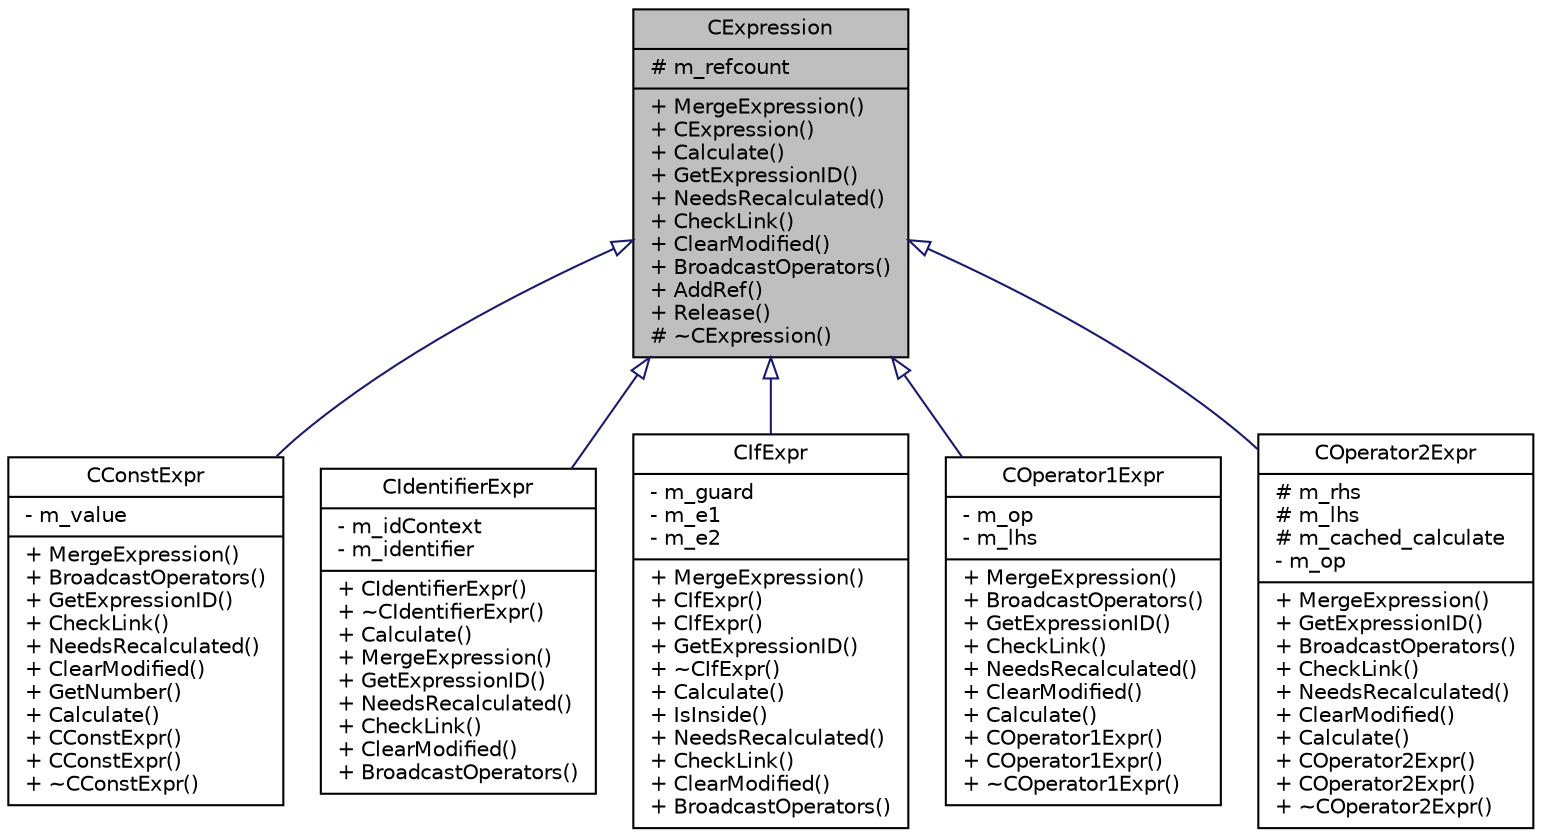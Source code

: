 digraph G
{
  edge [fontname="Helvetica",fontsize="10",labelfontname="Helvetica",labelfontsize="10"];
  node [fontname="Helvetica",fontsize="10",shape=record];
  Node1 [label="{CExpression\n|# m_refcount\l|+ MergeExpression()\l+ CExpression()\l+ Calculate()\l+ GetExpressionID()\l+ NeedsRecalculated()\l+ CheckLink()\l+ ClearModified()\l+ BroadcastOperators()\l+ AddRef()\l+ Release()\l# ~CExpression()\l}",height=0.2,width=0.4,color="black", fillcolor="grey75", style="filled" fontcolor="black"];
  Node1 -> Node2 [dir=back,color="midnightblue",fontsize="10",style="solid",arrowtail="empty",fontname="Helvetica"];
  Node2 [label="{CConstExpr\n|- m_value\l|+ MergeExpression()\l+ BroadcastOperators()\l+ GetExpressionID()\l+ CheckLink()\l+ NeedsRecalculated()\l+ ClearModified()\l+ GetNumber()\l+ Calculate()\l+ CConstExpr()\l+ CConstExpr()\l+ ~CConstExpr()\l}",height=0.2,width=0.4,color="black", fillcolor="white", style="filled",URL="$d1/d53/classCConstExpr.html"];
  Node1 -> Node3 [dir=back,color="midnightblue",fontsize="10",style="solid",arrowtail="empty",fontname="Helvetica"];
  Node3 [label="{CIdentifierExpr\n|- m_idContext\l- m_identifier\l|+ CIdentifierExpr()\l+ ~CIdentifierExpr()\l+ Calculate()\l+ MergeExpression()\l+ GetExpressionID()\l+ NeedsRecalculated()\l+ CheckLink()\l+ ClearModified()\l+ BroadcastOperators()\l}",height=0.2,width=0.4,color="black", fillcolor="white", style="filled",URL="$d1/dae/classCIdentifierExpr.html"];
  Node1 -> Node4 [dir=back,color="midnightblue",fontsize="10",style="solid",arrowtail="empty",fontname="Helvetica"];
  Node4 [label="{CIfExpr\n|- m_guard\l- m_e1\l- m_e2\l|+ MergeExpression()\l+ CIfExpr()\l+ CIfExpr()\l+ GetExpressionID()\l+ ~CIfExpr()\l+ Calculate()\l+ IsInside()\l+ NeedsRecalculated()\l+ CheckLink()\l+ ClearModified()\l+ BroadcastOperators()\l}",height=0.2,width=0.4,color="black", fillcolor="white", style="filled",URL="$d8/d3e/classCIfExpr.html"];
  Node1 -> Node5 [dir=back,color="midnightblue",fontsize="10",style="solid",arrowtail="empty",fontname="Helvetica"];
  Node5 [label="{COperator1Expr\n|- m_op\l- m_lhs\l|+ MergeExpression()\l+ BroadcastOperators()\l+ GetExpressionID()\l+ CheckLink()\l+ NeedsRecalculated()\l+ ClearModified()\l+ Calculate()\l+ COperator1Expr()\l+ COperator1Expr()\l+ ~COperator1Expr()\l}",height=0.2,width=0.4,color="black", fillcolor="white", style="filled",URL="$de/d62/classCOperator1Expr.html"];
  Node1 -> Node6 [dir=back,color="midnightblue",fontsize="10",style="solid",arrowtail="empty",fontname="Helvetica"];
  Node6 [label="{COperator2Expr\n|# m_rhs\l# m_lhs\l# m_cached_calculate\l- m_op\l|+ MergeExpression()\l+ GetExpressionID()\l+ BroadcastOperators()\l+ CheckLink()\l+ NeedsRecalculated()\l+ ClearModified()\l+ Calculate()\l+ COperator2Expr()\l+ COperator2Expr()\l+ ~COperator2Expr()\l}",height=0.2,width=0.4,color="black", fillcolor="white", style="filled",URL="$d7/db5/classCOperator2Expr.html"];
}
